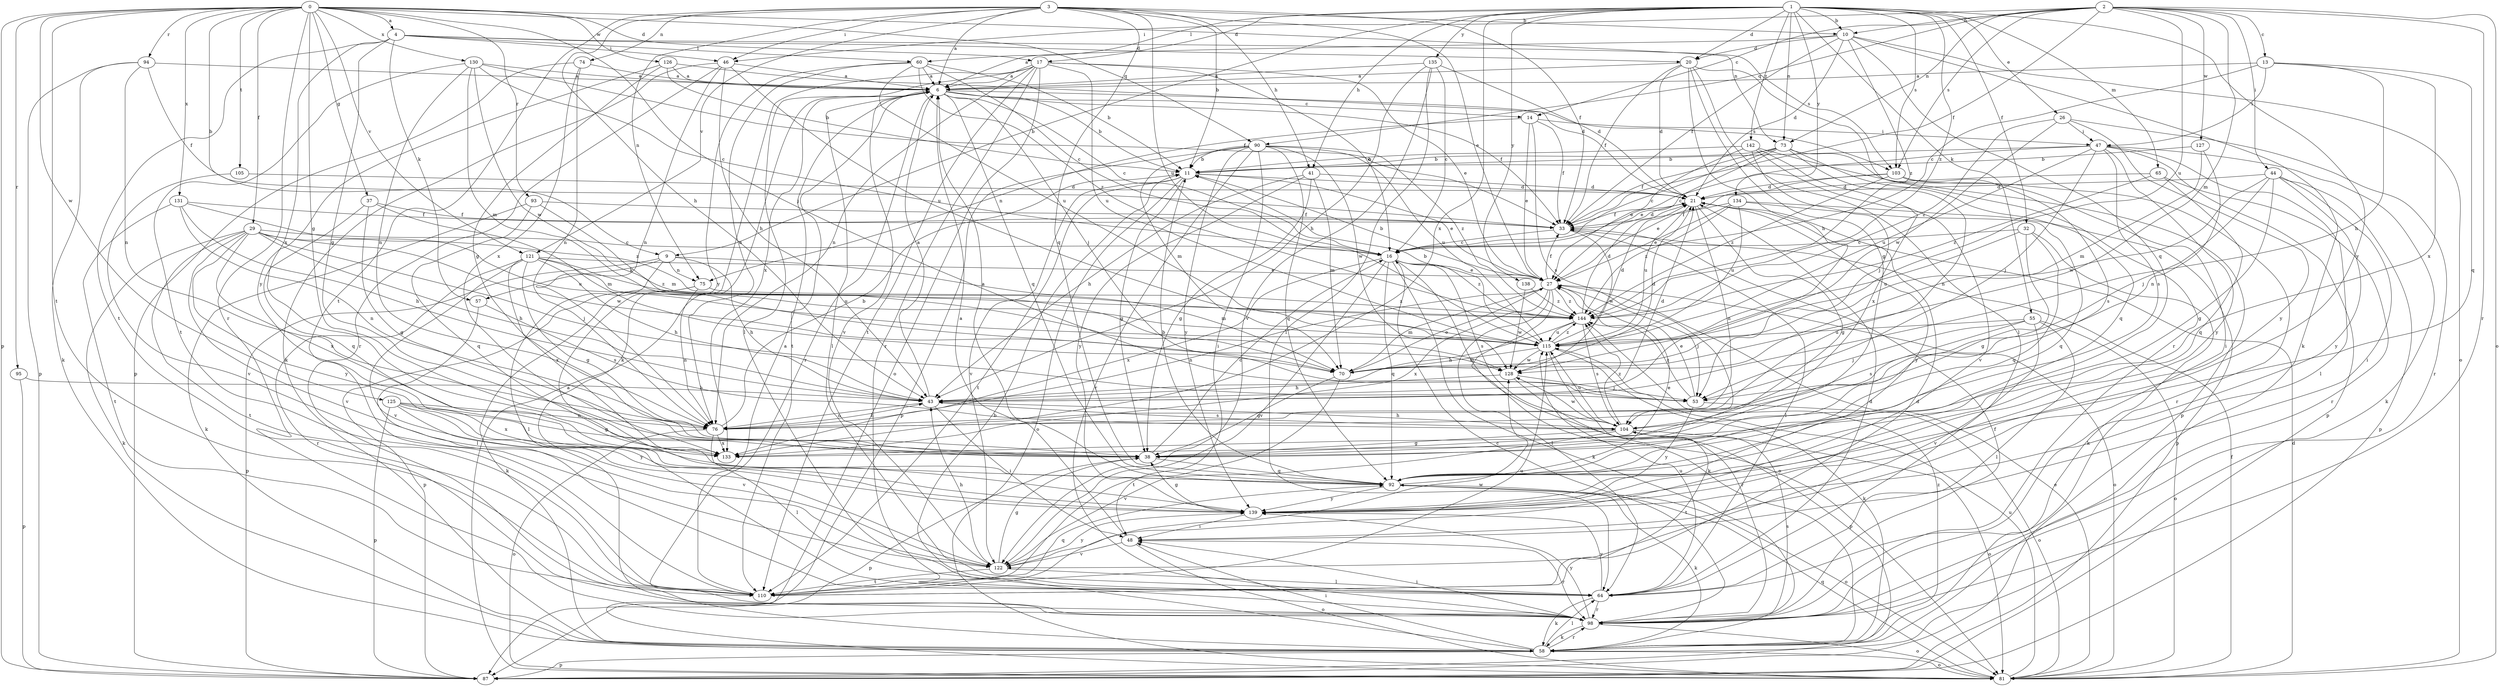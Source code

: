 strict digraph  {
0;
1;
2;
3;
4;
6;
9;
10;
11;
13;
14;
16;
17;
20;
21;
26;
27;
29;
32;
33;
37;
38;
41;
43;
44;
46;
47;
48;
53;
55;
57;
58;
60;
64;
65;
70;
73;
74;
75;
76;
81;
87;
90;
92;
93;
94;
95;
98;
103;
104;
105;
110;
115;
121;
122;
125;
126;
127;
128;
130;
131;
133;
134;
135;
138;
139;
142;
144;
0 -> 4  [label=a];
0 -> 9  [label=b];
0 -> 17  [label=d];
0 -> 29  [label=f];
0 -> 37  [label=g];
0 -> 38  [label=g];
0 -> 53  [label=j];
0 -> 73  [label=n];
0 -> 87  [label=p];
0 -> 90  [label=q];
0 -> 93  [label=r];
0 -> 94  [label=r];
0 -> 95  [label=r];
0 -> 98  [label=r];
0 -> 105  [label=t];
0 -> 110  [label=t];
0 -> 121  [label=v];
0 -> 125  [label=w];
0 -> 126  [label=w];
0 -> 130  [label=x];
0 -> 131  [label=x];
1 -> 9  [label=b];
1 -> 10  [label=b];
1 -> 17  [label=d];
1 -> 20  [label=d];
1 -> 26  [label=e];
1 -> 32  [label=f];
1 -> 41  [label=h];
1 -> 55  [label=k];
1 -> 60  [label=l];
1 -> 65  [label=m];
1 -> 73  [label=n];
1 -> 103  [label=s];
1 -> 133  [label=x];
1 -> 134  [label=y];
1 -> 135  [label=y];
1 -> 138  [label=y];
1 -> 139  [label=y];
1 -> 142  [label=z];
1 -> 144  [label=z];
2 -> 10  [label=b];
2 -> 13  [label=c];
2 -> 14  [label=c];
2 -> 33  [label=f];
2 -> 44  [label=i];
2 -> 46  [label=i];
2 -> 70  [label=m];
2 -> 73  [label=n];
2 -> 81  [label=o];
2 -> 90  [label=q];
2 -> 98  [label=r];
2 -> 103  [label=s];
2 -> 115  [label=u];
2 -> 127  [label=w];
3 -> 6  [label=a];
3 -> 10  [label=b];
3 -> 11  [label=b];
3 -> 27  [label=e];
3 -> 33  [label=f];
3 -> 41  [label=h];
3 -> 43  [label=h];
3 -> 46  [label=i];
3 -> 74  [label=n];
3 -> 75  [label=n];
3 -> 92  [label=q];
3 -> 110  [label=t];
3 -> 115  [label=u];
3 -> 121  [label=v];
4 -> 20  [label=d];
4 -> 38  [label=g];
4 -> 46  [label=i];
4 -> 57  [label=k];
4 -> 60  [label=l];
4 -> 103  [label=s];
4 -> 110  [label=t];
4 -> 133  [label=x];
6 -> 11  [label=b];
6 -> 14  [label=c];
6 -> 16  [label=c];
6 -> 33  [label=f];
6 -> 53  [label=j];
6 -> 64  [label=l];
6 -> 92  [label=q];
6 -> 98  [label=r];
6 -> 103  [label=s];
6 -> 110  [label=t];
6 -> 122  [label=v];
6 -> 133  [label=x];
9 -> 43  [label=h];
9 -> 57  [label=k];
9 -> 64  [label=l];
9 -> 70  [label=m];
9 -> 75  [label=n];
9 -> 87  [label=p];
10 -> 6  [label=a];
10 -> 20  [label=d];
10 -> 21  [label=d];
10 -> 33  [label=f];
10 -> 58  [label=k];
10 -> 81  [label=o];
10 -> 92  [label=q];
10 -> 144  [label=z];
11 -> 21  [label=d];
11 -> 27  [label=e];
11 -> 38  [label=g];
11 -> 81  [label=o];
11 -> 110  [label=t];
11 -> 122  [label=v];
13 -> 6  [label=a];
13 -> 16  [label=c];
13 -> 43  [label=h];
13 -> 47  [label=i];
13 -> 92  [label=q];
13 -> 133  [label=x];
14 -> 27  [label=e];
14 -> 33  [label=f];
14 -> 47  [label=i];
14 -> 75  [label=n];
14 -> 104  [label=s];
16 -> 27  [label=e];
16 -> 58  [label=k];
16 -> 81  [label=o];
16 -> 92  [label=q];
16 -> 104  [label=s];
16 -> 122  [label=v];
16 -> 133  [label=x];
16 -> 144  [label=z];
17 -> 6  [label=a];
17 -> 16  [label=c];
17 -> 27  [label=e];
17 -> 58  [label=k];
17 -> 64  [label=l];
17 -> 76  [label=n];
17 -> 81  [label=o];
17 -> 98  [label=r];
17 -> 110  [label=t];
17 -> 115  [label=u];
20 -> 6  [label=a];
20 -> 21  [label=d];
20 -> 33  [label=f];
20 -> 38  [label=g];
20 -> 43  [label=h];
20 -> 64  [label=l];
20 -> 98  [label=r];
21 -> 33  [label=f];
21 -> 38  [label=g];
21 -> 76  [label=n];
21 -> 115  [label=u];
21 -> 139  [label=y];
26 -> 47  [label=i];
26 -> 98  [label=r];
26 -> 128  [label=w];
26 -> 139  [label=y];
26 -> 144  [label=z];
27 -> 11  [label=b];
27 -> 33  [label=f];
27 -> 53  [label=j];
27 -> 58  [label=k];
27 -> 64  [label=l];
27 -> 70  [label=m];
27 -> 76  [label=n];
27 -> 81  [label=o];
27 -> 133  [label=x];
27 -> 144  [label=z];
29 -> 16  [label=c];
29 -> 43  [label=h];
29 -> 53  [label=j];
29 -> 58  [label=k];
29 -> 110  [label=t];
29 -> 115  [label=u];
29 -> 122  [label=v];
29 -> 128  [label=w];
29 -> 133  [label=x];
29 -> 139  [label=y];
32 -> 16  [label=c];
32 -> 38  [label=g];
32 -> 58  [label=k];
32 -> 92  [label=q];
32 -> 115  [label=u];
33 -> 16  [label=c];
33 -> 21  [label=d];
33 -> 64  [label=l];
33 -> 128  [label=w];
37 -> 33  [label=f];
37 -> 38  [label=g];
37 -> 70  [label=m];
37 -> 92  [label=q];
38 -> 16  [label=c];
38 -> 87  [label=p];
38 -> 92  [label=q];
41 -> 21  [label=d];
41 -> 38  [label=g];
41 -> 43  [label=h];
41 -> 70  [label=m];
41 -> 139  [label=y];
43 -> 6  [label=a];
43 -> 21  [label=d];
43 -> 48  [label=i];
43 -> 76  [label=n];
43 -> 104  [label=s];
44 -> 21  [label=d];
44 -> 38  [label=g];
44 -> 48  [label=i];
44 -> 53  [label=j];
44 -> 87  [label=p];
44 -> 128  [label=w];
44 -> 139  [label=y];
46 -> 6  [label=a];
46 -> 43  [label=h];
46 -> 58  [label=k];
46 -> 76  [label=n];
46 -> 98  [label=r];
46 -> 115  [label=u];
47 -> 11  [label=b];
47 -> 16  [label=c];
47 -> 53  [label=j];
47 -> 58  [label=k];
47 -> 64  [label=l];
47 -> 87  [label=p];
47 -> 104  [label=s];
47 -> 115  [label=u];
47 -> 139  [label=y];
48 -> 6  [label=a];
48 -> 81  [label=o];
48 -> 98  [label=r];
48 -> 122  [label=v];
53 -> 27  [label=e];
53 -> 81  [label=o];
53 -> 139  [label=y];
53 -> 144  [label=z];
55 -> 53  [label=j];
55 -> 64  [label=l];
55 -> 81  [label=o];
55 -> 104  [label=s];
55 -> 115  [label=u];
55 -> 122  [label=v];
57 -> 64  [label=l];
57 -> 104  [label=s];
58 -> 11  [label=b];
58 -> 48  [label=i];
58 -> 64  [label=l];
58 -> 81  [label=o];
58 -> 87  [label=p];
58 -> 98  [label=r];
58 -> 144  [label=z];
60 -> 6  [label=a];
60 -> 11  [label=b];
60 -> 16  [label=c];
60 -> 76  [label=n];
60 -> 115  [label=u];
60 -> 139  [label=y];
60 -> 144  [label=z];
64 -> 21  [label=d];
64 -> 58  [label=k];
64 -> 98  [label=r];
64 -> 115  [label=u];
64 -> 139  [label=y];
65 -> 21  [label=d];
65 -> 92  [label=q];
65 -> 98  [label=r];
65 -> 144  [label=z];
70 -> 21  [label=d];
70 -> 27  [label=e];
70 -> 38  [label=g];
70 -> 110  [label=t];
73 -> 11  [label=b];
73 -> 16  [label=c];
73 -> 27  [label=e];
73 -> 33  [label=f];
73 -> 48  [label=i];
73 -> 76  [label=n];
73 -> 92  [label=q];
74 -> 6  [label=a];
74 -> 76  [label=n];
74 -> 87  [label=p];
74 -> 133  [label=x];
75 -> 58  [label=k];
75 -> 76  [label=n];
75 -> 87  [label=p];
75 -> 144  [label=z];
76 -> 11  [label=b];
76 -> 43  [label=h];
76 -> 64  [label=l];
76 -> 81  [label=o];
76 -> 133  [label=x];
81 -> 6  [label=a];
81 -> 21  [label=d];
81 -> 27  [label=e];
81 -> 33  [label=f];
81 -> 92  [label=q];
81 -> 115  [label=u];
90 -> 11  [label=b];
90 -> 48  [label=i];
90 -> 70  [label=m];
90 -> 87  [label=p];
90 -> 92  [label=q];
90 -> 98  [label=r];
90 -> 115  [label=u];
90 -> 128  [label=w];
90 -> 139  [label=y];
90 -> 144  [label=z];
92 -> 6  [label=a];
92 -> 11  [label=b];
92 -> 27  [label=e];
92 -> 58  [label=k];
92 -> 81  [label=o];
92 -> 139  [label=y];
93 -> 33  [label=f];
93 -> 58  [label=k];
93 -> 70  [label=m];
93 -> 92  [label=q];
94 -> 6  [label=a];
94 -> 33  [label=f];
94 -> 58  [label=k];
94 -> 76  [label=n];
94 -> 87  [label=p];
95 -> 43  [label=h];
95 -> 87  [label=p];
98 -> 16  [label=c];
98 -> 33  [label=f];
98 -> 48  [label=i];
98 -> 58  [label=k];
98 -> 81  [label=o];
98 -> 104  [label=s];
98 -> 139  [label=y];
103 -> 21  [label=d];
103 -> 27  [label=e];
103 -> 98  [label=r];
103 -> 104  [label=s];
103 -> 144  [label=z];
104 -> 38  [label=g];
104 -> 43  [label=h];
104 -> 81  [label=o];
104 -> 110  [label=t];
104 -> 115  [label=u];
104 -> 122  [label=v];
104 -> 128  [label=w];
104 -> 144  [label=z];
105 -> 21  [label=d];
105 -> 122  [label=v];
110 -> 6  [label=a];
110 -> 21  [label=d];
110 -> 92  [label=q];
110 -> 115  [label=u];
110 -> 128  [label=w];
115 -> 11  [label=b];
115 -> 21  [label=d];
115 -> 58  [label=k];
115 -> 70  [label=m];
115 -> 98  [label=r];
115 -> 128  [label=w];
115 -> 144  [label=z];
121 -> 27  [label=e];
121 -> 38  [label=g];
121 -> 43  [label=h];
121 -> 98  [label=r];
121 -> 115  [label=u];
121 -> 122  [label=v];
121 -> 133  [label=x];
121 -> 144  [label=z];
122 -> 38  [label=g];
122 -> 43  [label=h];
122 -> 64  [label=l];
122 -> 110  [label=t];
122 -> 139  [label=y];
125 -> 38  [label=g];
125 -> 76  [label=n];
125 -> 87  [label=p];
125 -> 122  [label=v];
125 -> 133  [label=x];
125 -> 139  [label=y];
126 -> 6  [label=a];
126 -> 11  [label=b];
126 -> 21  [label=d];
126 -> 38  [label=g];
126 -> 139  [label=y];
127 -> 11  [label=b];
127 -> 70  [label=m];
127 -> 76  [label=n];
128 -> 43  [label=h];
128 -> 53  [label=j];
128 -> 87  [label=p];
130 -> 6  [label=a];
130 -> 16  [label=c];
130 -> 33  [label=f];
130 -> 70  [label=m];
130 -> 76  [label=n];
130 -> 110  [label=t];
130 -> 128  [label=w];
131 -> 33  [label=f];
131 -> 43  [label=h];
131 -> 76  [label=n];
131 -> 110  [label=t];
131 -> 144  [label=z];
134 -> 27  [label=e];
134 -> 33  [label=f];
134 -> 87  [label=p];
134 -> 92  [label=q];
134 -> 115  [label=u];
134 -> 144  [label=z];
135 -> 6  [label=a];
135 -> 16  [label=c];
135 -> 21  [label=d];
135 -> 43  [label=h];
135 -> 64  [label=l];
135 -> 122  [label=v];
138 -> 128  [label=w];
138 -> 144  [label=z];
139 -> 38  [label=g];
139 -> 48  [label=i];
142 -> 11  [label=b];
142 -> 27  [label=e];
142 -> 53  [label=j];
142 -> 87  [label=p];
142 -> 122  [label=v];
142 -> 133  [label=x];
144 -> 21  [label=d];
144 -> 43  [label=h];
144 -> 104  [label=s];
144 -> 115  [label=u];
}
